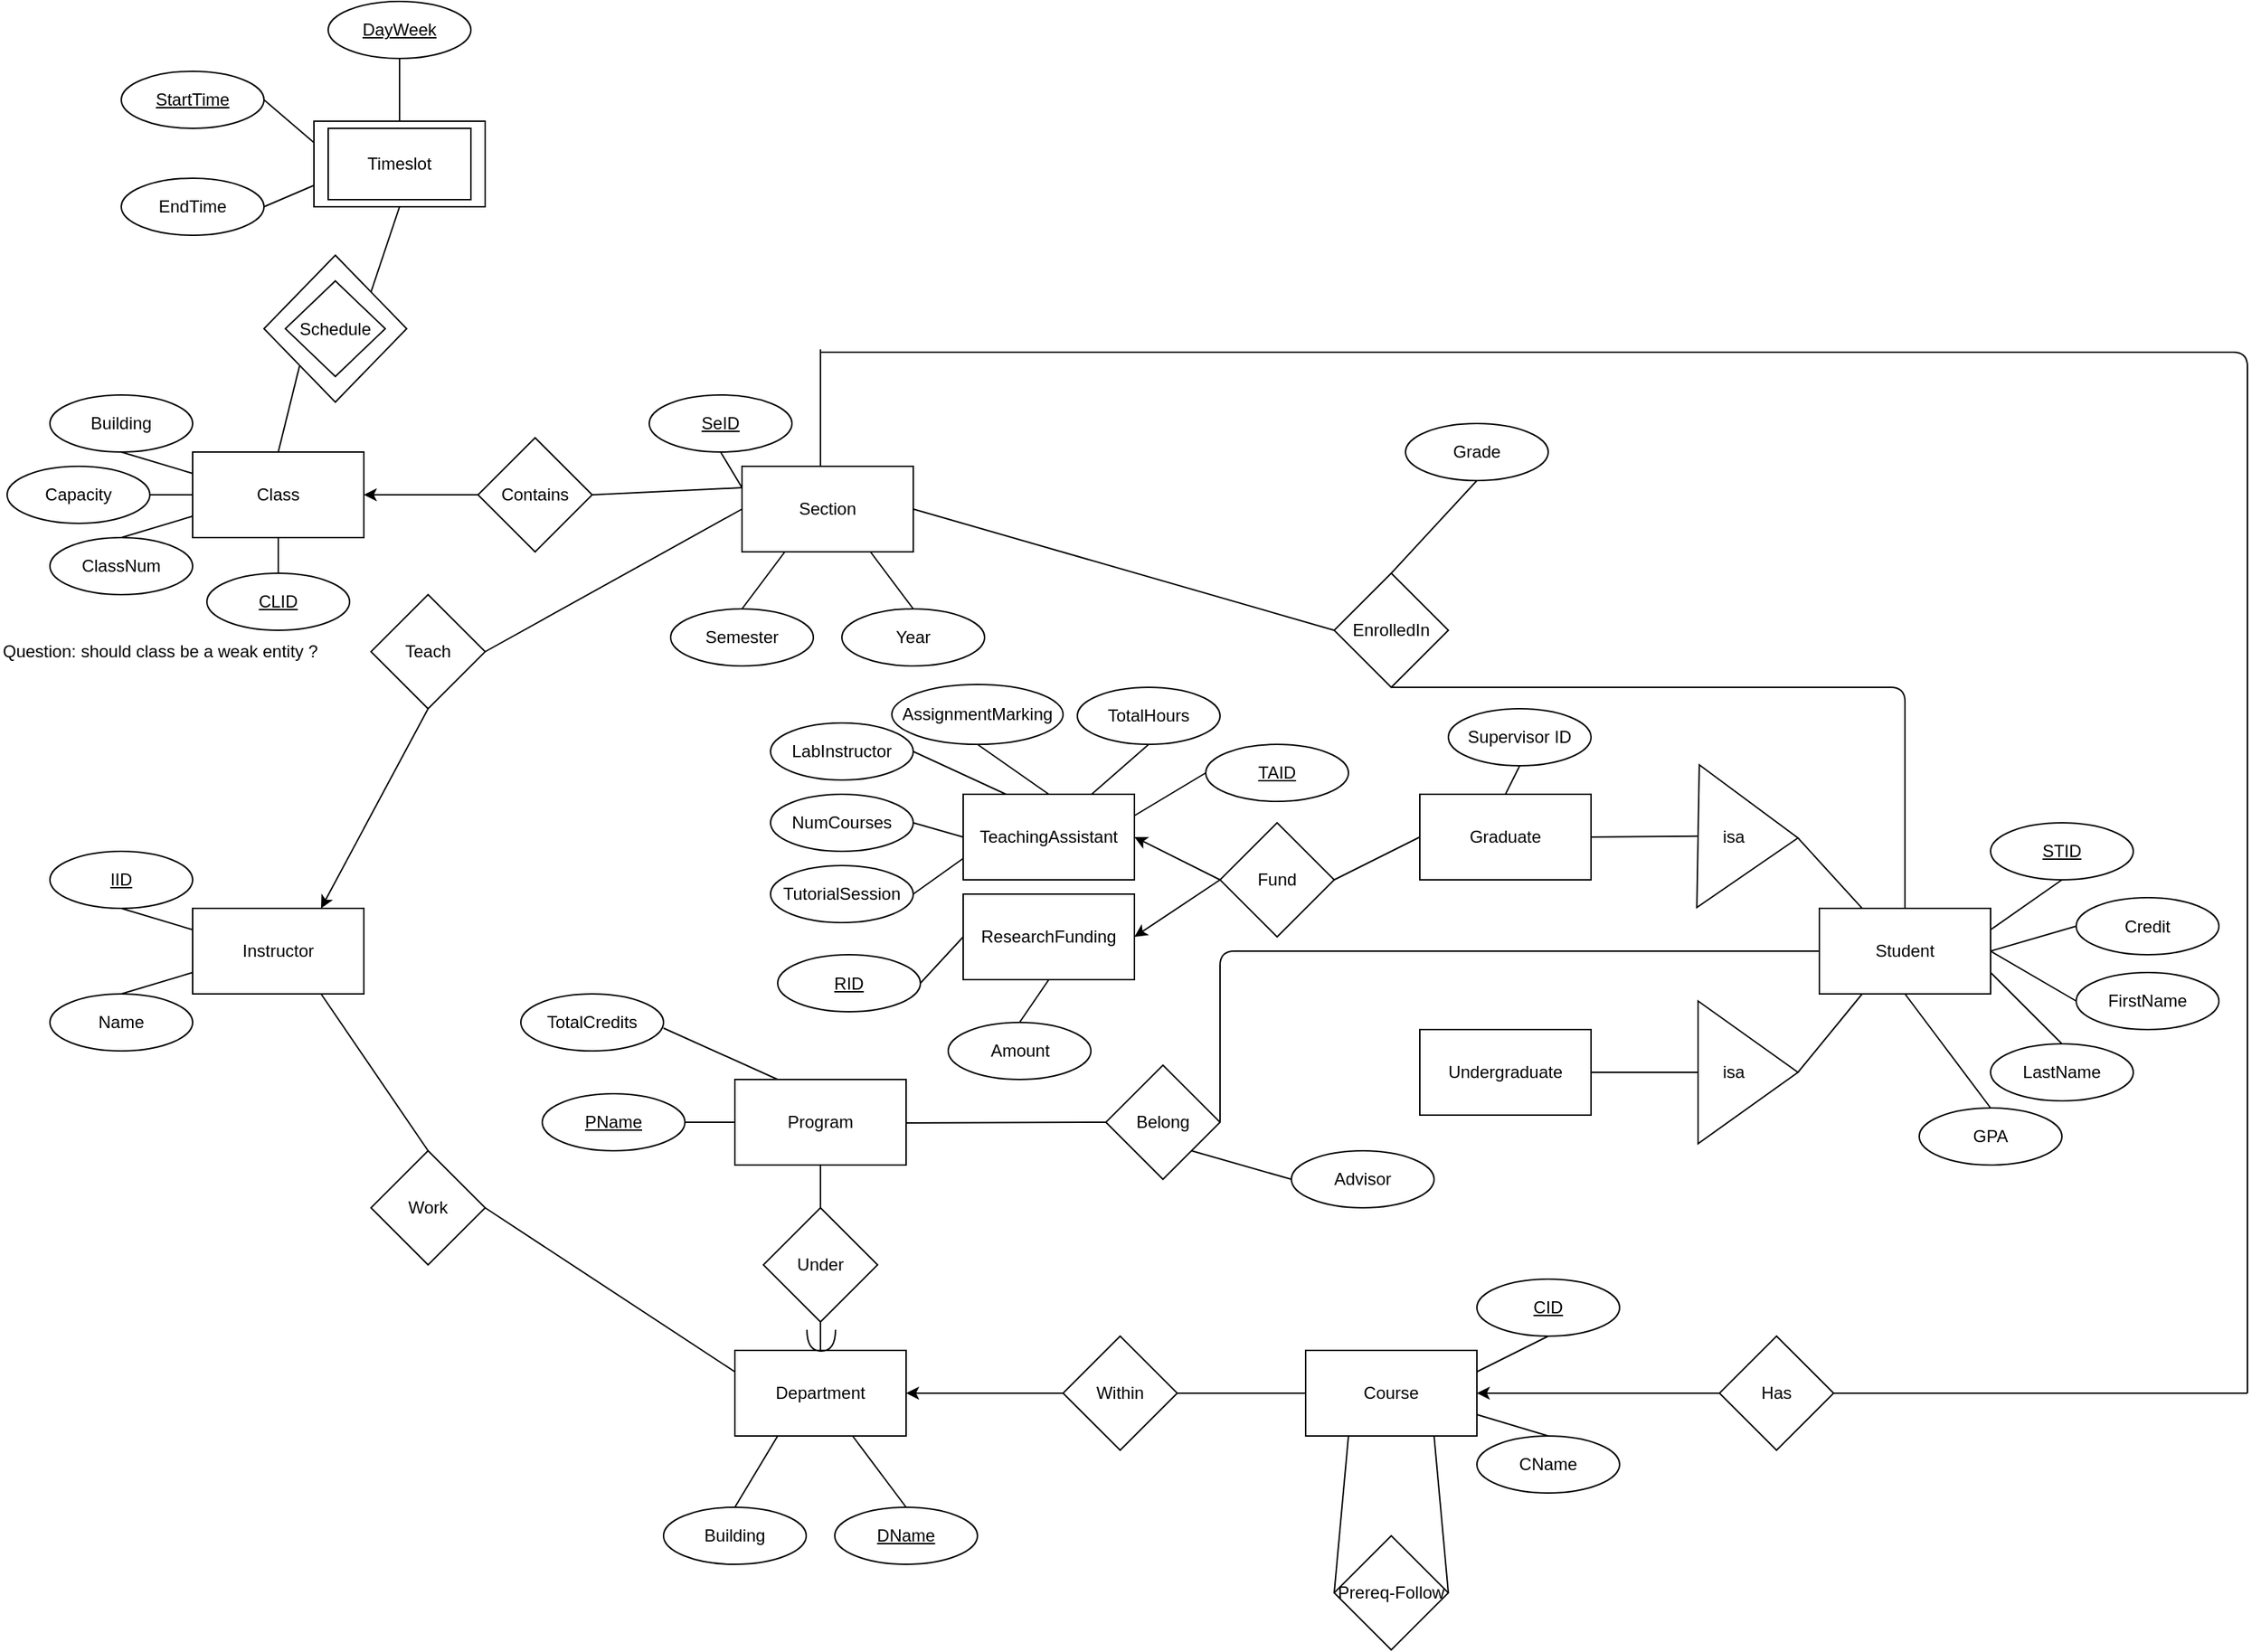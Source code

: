 <mxfile version="10.9.7"><diagram id="Ci8lck295P8BhW2Y8e-d" name="Page-1"><mxGraphModel dx="1250" dy="533" grid="1" gridSize="10" guides="1" tooltips="1" connect="1" arrows="1" fold="1" page="1" pageScale="1" pageWidth="850" pageHeight="1100" math="0" shadow="0"><root><mxCell id="0"/><mxCell id="1" parent="0"/><mxCell id="6sbklUbPNe8WFbWmHgQs-2" value="" style="endArrow=none;html=1;exitX=1;exitY=0.5;exitDx=0;exitDy=0;entryX=0;entryY=0.5;entryDx=0;entryDy=0;" parent="1" target="6sbklUbPNe8WFbWmHgQs-3" edge="1"><mxGeometry width="50" height="50" relative="1" as="geometry"><mxPoint x="699.941" y="1215.882" as="sourcePoint"/><mxPoint x="500" y="1216" as="targetPoint"/></mxGeometry></mxCell><mxCell id="6sbklUbPNe8WFbWmHgQs-3" value="Department" style="rounded=0;whiteSpace=wrap;html=1;" parent="1" vertex="1"><mxGeometry x="700" y="1186" width="120" height="60" as="geometry"/></mxCell><mxCell id="6sbklUbPNe8WFbWmHgQs-6" value="&lt;u&gt;DName&lt;/u&gt;" style="ellipse;whiteSpace=wrap;html=1;" parent="1" vertex="1"><mxGeometry x="770" y="1296" width="100" height="40" as="geometry"/></mxCell><mxCell id="6sbklUbPNe8WFbWmHgQs-7" value="" style="endArrow=none;html=1;entryX=0.5;entryY=0;entryDx=0;entryDy=0;" parent="1" source="6sbklUbPNe8WFbWmHgQs-3" target="6sbklUbPNe8WFbWmHgQs-6" edge="1"><mxGeometry width="50" height="50" relative="1" as="geometry"><mxPoint x="200" y="1316" as="sourcePoint"/><mxPoint x="250" y="1266" as="targetPoint"/></mxGeometry></mxCell><mxCell id="6sbklUbPNe8WFbWmHgQs-10" value="" style="endArrow=none;html=1;entryX=0.25;entryY=1;entryDx=0;entryDy=0;exitX=0.5;exitY=0;exitDx=0;exitDy=0;" parent="1" source="6sbklUbPNe8WFbWmHgQs-11" target="6sbklUbPNe8WFbWmHgQs-3" edge="1"><mxGeometry width="50" height="50" relative="1" as="geometry"><mxPoint x="650" y="1256" as="sourcePoint"/><mxPoint x="410" y="1276" as="targetPoint"/></mxGeometry></mxCell><mxCell id="6sbklUbPNe8WFbWmHgQs-11" value="Building" style="ellipse;whiteSpace=wrap;html=1;" parent="1" vertex="1"><mxGeometry x="650" y="1296" width="100" height="40" as="geometry"/></mxCell><mxCell id="6sbklUbPNe8WFbWmHgQs-12" style="edgeStyle=orthogonalEdgeStyle;rounded=0;orthogonalLoop=1;jettySize=auto;html=1;exitX=0;exitY=0.25;exitDx=0;exitDy=0;" parent="1" source="6sbklUbPNe8WFbWmHgQs-13" edge="1"><mxGeometry relative="1" as="geometry"><mxPoint x="1100" y="1201" as="targetPoint"/></mxGeometry></mxCell><mxCell id="6sbklUbPNe8WFbWmHgQs-13" value="Course" style="rounded=0;whiteSpace=wrap;html=1;" parent="1" vertex="1"><mxGeometry x="1100" y="1186" width="120" height="60" as="geometry"/></mxCell><mxCell id="6sbklUbPNe8WFbWmHgQs-14" value="CName" style="ellipse;whiteSpace=wrap;html=1;" parent="1" vertex="1"><mxGeometry x="1220" y="1246" width="100" height="40" as="geometry"/></mxCell><mxCell id="6sbklUbPNe8WFbWmHgQs-15" value="" style="endArrow=none;html=1;exitX=0.5;exitY=0;exitDx=0;exitDy=0;entryX=1;entryY=0.75;entryDx=0;entryDy=0;" parent="1" source="6sbklUbPNe8WFbWmHgQs-14" target="6sbklUbPNe8WFbWmHgQs-13" edge="1"><mxGeometry width="50" height="50" relative="1" as="geometry"><mxPoint x="957" y="1257" as="sourcePoint"/><mxPoint x="1000" y="1246" as="targetPoint"/></mxGeometry></mxCell><mxCell id="6sbklUbPNe8WFbWmHgQs-16" value="Within" style="rhombus;whiteSpace=wrap;html=1;" parent="1" vertex="1"><mxGeometry x="930" y="1176" width="80" height="80" as="geometry"/></mxCell><mxCell id="6sbklUbPNe8WFbWmHgQs-17" value="&lt;u&gt;CID&lt;/u&gt;" style="ellipse;whiteSpace=wrap;html=1;" parent="1" vertex="1"><mxGeometry x="1220" y="1136" width="100" height="40" as="geometry"/></mxCell><mxCell id="6sbklUbPNe8WFbWmHgQs-18" value="" style="endArrow=none;html=1;exitX=0.5;exitY=1;exitDx=0;exitDy=0;entryX=1;entryY=0.25;entryDx=0;entryDy=0;" parent="1" source="6sbklUbPNe8WFbWmHgQs-17" target="6sbklUbPNe8WFbWmHgQs-13" edge="1"><mxGeometry width="50" height="50" relative="1" as="geometry"><mxPoint x="1053" y="1166" as="sourcePoint"/><mxPoint x="1100" y="1156" as="targetPoint"/></mxGeometry></mxCell><mxCell id="6sbklUbPNe8WFbWmHgQs-19" value="" style="endArrow=classic;html=1;entryX=1;entryY=0.5;entryDx=0;entryDy=0;exitX=0;exitY=0.5;exitDx=0;exitDy=0;" parent="1" source="6sbklUbPNe8WFbWmHgQs-16" target="6sbklUbPNe8WFbWmHgQs-3" edge="1"><mxGeometry width="50" height="50" relative="1" as="geometry"><mxPoint x="370" y="1366" as="sourcePoint"/><mxPoint x="420" y="1316" as="targetPoint"/></mxGeometry></mxCell><mxCell id="6sbklUbPNe8WFbWmHgQs-20" value="" style="endArrow=none;html=1;entryX=1;entryY=0.5;entryDx=0;entryDy=0;exitX=0;exitY=0.5;exitDx=0;exitDy=0;" parent="1" source="6sbklUbPNe8WFbWmHgQs-13" target="6sbklUbPNe8WFbWmHgQs-16" edge="1"><mxGeometry width="50" height="50" relative="1" as="geometry"><mxPoint x="370" y="1366" as="sourcePoint"/><mxPoint x="420" y="1316" as="targetPoint"/></mxGeometry></mxCell><mxCell id="6sbklUbPNe8WFbWmHgQs-21" value="" style="endArrow=none;html=1;entryX=0;entryY=0.25;entryDx=0;entryDy=0;exitX=1;exitY=0.5;exitDx=0;exitDy=0;" parent="1" source="6sbklUbPNe8WFbWmHgQs-22" target="6sbklUbPNe8WFbWmHgQs-3" edge="1"><mxGeometry width="50" height="50" relative="1" as="geometry"><mxPoint x="640" y="1116" as="sourcePoint"/><mxPoint x="300" y="1356" as="targetPoint"/></mxGeometry></mxCell><mxCell id="6sbklUbPNe8WFbWmHgQs-22" value="Work" style="rhombus;whiteSpace=wrap;html=1;" parent="1" vertex="1"><mxGeometry x="445" y="1046" width="80" height="80" as="geometry"/></mxCell><mxCell id="6sbklUbPNe8WFbWmHgQs-23" value="" style="endArrow=none;html=1;exitX=0.5;exitY=0;exitDx=0;exitDy=0;entryX=0.75;entryY=1;entryDx=0;entryDy=0;" parent="1" source="6sbklUbPNe8WFbWmHgQs-22" target="6sbklUbPNe8WFbWmHgQs-24" edge="1"><mxGeometry width="50" height="50" relative="1" as="geometry"><mxPoint x="470" y="966" as="sourcePoint"/><mxPoint x="565" y="946" as="targetPoint"/></mxGeometry></mxCell><mxCell id="6sbklUbPNe8WFbWmHgQs-24" value="Instructor" style="rounded=0;whiteSpace=wrap;html=1;" parent="1" vertex="1"><mxGeometry x="320" y="876" width="120" height="60" as="geometry"/></mxCell><mxCell id="6sbklUbPNe8WFbWmHgQs-25" value="&lt;u&gt;IID&lt;/u&gt;" style="ellipse;whiteSpace=wrap;html=1;" parent="1" vertex="1"><mxGeometry x="220" y="836" width="100" height="40" as="geometry"/></mxCell><mxCell id="6sbklUbPNe8WFbWmHgQs-26" value="Name" style="ellipse;whiteSpace=wrap;html=1;" parent="1" vertex="1"><mxGeometry x="220" y="936" width="100" height="40" as="geometry"/></mxCell><mxCell id="6sbklUbPNe8WFbWmHgQs-27" value="" style="endArrow=none;html=1;entryX=0;entryY=0.75;entryDx=0;entryDy=0;exitX=0.5;exitY=0;exitDx=0;exitDy=0;" parent="1" source="6sbklUbPNe8WFbWmHgQs-26" target="6sbklUbPNe8WFbWmHgQs-24" edge="1"><mxGeometry width="50" height="50" relative="1" as="geometry"><mxPoint x="470" y="1036" as="sourcePoint"/><mxPoint x="520" y="986" as="targetPoint"/></mxGeometry></mxCell><mxCell id="6sbklUbPNe8WFbWmHgQs-28" value="" style="endArrow=none;html=1;entryX=0;entryY=0.25;entryDx=0;entryDy=0;exitX=0.5;exitY=1;exitDx=0;exitDy=0;" parent="1" source="6sbklUbPNe8WFbWmHgQs-25" target="6sbklUbPNe8WFbWmHgQs-24" edge="1"><mxGeometry width="50" height="50" relative="1" as="geometry"><mxPoint x="240" y="1406" as="sourcePoint"/><mxPoint x="290" y="1356" as="targetPoint"/></mxGeometry></mxCell><mxCell id="6sbklUbPNe8WFbWmHgQs-29" value="Student" style="rounded=0;whiteSpace=wrap;html=1;" parent="1" vertex="1"><mxGeometry x="1460" y="876" width="120" height="60" as="geometry"/></mxCell><mxCell id="6sbklUbPNe8WFbWmHgQs-30" value="" style="endArrow=none;html=1;entryX=0.5;entryY=0;entryDx=0;entryDy=0;" parent="1" target="6sbklUbPNe8WFbWmHgQs-3" edge="1"><mxGeometry width="50" height="50" relative="1" as="geometry"><mxPoint x="760" y="1086" as="sourcePoint"/><mxPoint x="320" y="1356" as="targetPoint"/></mxGeometry></mxCell><mxCell id="6sbklUbPNe8WFbWmHgQs-31" value="Program" style="rounded=0;whiteSpace=wrap;html=1;" parent="1" vertex="1"><mxGeometry x="700" y="996" width="120" height="60" as="geometry"/></mxCell><mxCell id="6sbklUbPNe8WFbWmHgQs-32" value="&lt;u&gt;STID&lt;/u&gt;" style="ellipse;whiteSpace=wrap;html=1;" parent="1" vertex="1"><mxGeometry x="1580" y="816" width="100" height="40" as="geometry"/></mxCell><mxCell id="6sbklUbPNe8WFbWmHgQs-33" value="FirstName" style="ellipse;whiteSpace=wrap;html=1;" parent="1" vertex="1"><mxGeometry x="1640" y="921" width="100" height="40" as="geometry"/></mxCell><mxCell id="6sbklUbPNe8WFbWmHgQs-34" value="LastName" style="ellipse;whiteSpace=wrap;html=1;" parent="1" vertex="1"><mxGeometry x="1580" y="971" width="100" height="40" as="geometry"/></mxCell><mxCell id="6sbklUbPNe8WFbWmHgQs-35" value="" style="endArrow=none;html=1;entryX=0.5;entryY=0;entryDx=0;entryDy=0;exitX=1;exitY=0.75;exitDx=0;exitDy=0;" parent="1" source="6sbklUbPNe8WFbWmHgQs-29" target="6sbklUbPNe8WFbWmHgQs-34" edge="1"><mxGeometry width="50" height="50" relative="1" as="geometry"><mxPoint x="220" y="1406" as="sourcePoint"/><mxPoint x="270" y="1356" as="targetPoint"/></mxGeometry></mxCell><mxCell id="6sbklUbPNe8WFbWmHgQs-36" value="" style="endArrow=none;html=1;entryX=0;entryY=0.5;entryDx=0;entryDy=0;exitX=1;exitY=0.5;exitDx=0;exitDy=0;" parent="1" source="6sbklUbPNe8WFbWmHgQs-29" target="6sbklUbPNe8WFbWmHgQs-33" edge="1"><mxGeometry width="50" height="50" relative="1" as="geometry"><mxPoint x="220" y="1406" as="sourcePoint"/><mxPoint x="270" y="1356" as="targetPoint"/></mxGeometry></mxCell><mxCell id="6sbklUbPNe8WFbWmHgQs-37" value="" style="endArrow=none;html=1;entryX=0.5;entryY=1;entryDx=0;entryDy=0;exitX=1;exitY=0.25;exitDx=0;exitDy=0;" parent="1" source="6sbklUbPNe8WFbWmHgQs-29" target="6sbklUbPNe8WFbWmHgQs-32" edge="1"><mxGeometry width="50" height="50" relative="1" as="geometry"><mxPoint x="220" y="1406" as="sourcePoint"/><mxPoint x="270" y="1356" as="targetPoint"/></mxGeometry></mxCell><mxCell id="6sbklUbPNe8WFbWmHgQs-38" value="Under" style="rhombus;whiteSpace=wrap;html=1;" parent="1" vertex="1"><mxGeometry x="720" y="1086" width="80" height="80" as="geometry"/></mxCell><mxCell id="6sbklUbPNe8WFbWmHgQs-39" value="" style="endArrow=none;html=1;entryX=0.5;entryY=1;entryDx=0;entryDy=0;exitX=0.5;exitY=0;exitDx=0;exitDy=0;" parent="1" source="6sbklUbPNe8WFbWmHgQs-38" target="6sbklUbPNe8WFbWmHgQs-31" edge="1"><mxGeometry width="50" height="50" relative="1" as="geometry"><mxPoint x="220" y="1406" as="sourcePoint"/><mxPoint x="270" y="1356" as="targetPoint"/></mxGeometry></mxCell><mxCell id="6sbklUbPNe8WFbWmHgQs-40" value="" style="endArrow=none;html=1;entryX=1;entryY=0.5;entryDx=0;entryDy=0;entryPerimeter=0;exitX=0;exitY=0.5;exitDx=0;exitDy=0;" parent="1" source="6sbklUbPNe8WFbWmHgQs-99" edge="1"><mxGeometry width="50" height="50" relative="1" as="geometry"><mxPoint x="860" y="1026" as="sourcePoint"/><mxPoint x="819.941" y="1026.471" as="targetPoint"/></mxGeometry></mxCell><mxCell id="6sbklUbPNe8WFbWmHgQs-41" value="" style="endArrow=none;html=1;entryX=1;entryY=0.5;entryDx=0;entryDy=0;exitX=0.5;exitY=1;exitDx=0;exitDy=0;exitPerimeter=0;" parent="1" source="6sbklUbPNe8WFbWmHgQs-90" target="6sbklUbPNe8WFbWmHgQs-96" edge="1"><mxGeometry width="50" height="50" relative="1" as="geometry"><mxPoint x="220" y="1406" as="sourcePoint"/><mxPoint x="1310" y="906" as="targetPoint"/></mxGeometry></mxCell><mxCell id="6sbklUbPNe8WFbWmHgQs-42" value="Section" style="rounded=0;whiteSpace=wrap;html=1;" parent="1" vertex="1"><mxGeometry x="705" y="566" width="120" height="60" as="geometry"/></mxCell><mxCell id="6sbklUbPNe8WFbWmHgQs-43" value="EnrolledIn" style="rhombus;whiteSpace=wrap;html=1;" parent="1" vertex="1"><mxGeometry x="1120" y="641" width="80" height="80" as="geometry"/></mxCell><mxCell id="6sbklUbPNe8WFbWmHgQs-44" value="Teach" style="rhombus;whiteSpace=wrap;html=1;" parent="1" vertex="1"><mxGeometry x="445" y="656" width="80" height="80" as="geometry"/></mxCell><mxCell id="6sbklUbPNe8WFbWmHgQs-45" value="" style="endArrow=none;html=1;entryX=0;entryY=0.5;entryDx=0;entryDy=0;exitX=1;exitY=0.5;exitDx=0;exitDy=0;" parent="1" source="6sbklUbPNe8WFbWmHgQs-44" target="6sbklUbPNe8WFbWmHgQs-42" edge="1"><mxGeometry width="50" height="50" relative="1" as="geometry"><mxPoint x="220" y="1406" as="sourcePoint"/><mxPoint x="270" y="1356" as="targetPoint"/></mxGeometry></mxCell><mxCell id="6sbklUbPNe8WFbWmHgQs-46" value="" style="endArrow=none;html=1;entryX=1;entryY=0.5;entryDx=0;entryDy=0;exitX=0;exitY=0.5;exitDx=0;exitDy=0;" parent="1" source="6sbklUbPNe8WFbWmHgQs-43" target="6sbklUbPNe8WFbWmHgQs-42" edge="1"><mxGeometry width="50" height="50" relative="1" as="geometry"><mxPoint x="220" y="1406" as="sourcePoint"/><mxPoint x="270" y="1356" as="targetPoint"/></mxGeometry></mxCell><mxCell id="6sbklUbPNe8WFbWmHgQs-47" value="" style="endArrow=none;html=1;entryX=0;entryY=0.25;entryDx=0;entryDy=0;exitX=1;exitY=0.5;exitDx=0;exitDy=0;" parent="1" source="6sbklUbPNe8WFbWmHgQs-56" target="6sbklUbPNe8WFbWmHgQs-42" edge="1"><mxGeometry width="50" height="50" relative="1" as="geometry"><mxPoint x="500" y="581" as="sourcePoint"/><mxPoint x="270" y="1356" as="targetPoint"/></mxGeometry></mxCell><mxCell id="6sbklUbPNe8WFbWmHgQs-48" value="Prereq-Follow" style="rhombus;whiteSpace=wrap;html=1;" parent="1" vertex="1"><mxGeometry x="1120" y="1316" width="80" height="80" as="geometry"/></mxCell><mxCell id="6sbklUbPNe8WFbWmHgQs-49" value="Semester" style="ellipse;whiteSpace=wrap;html=1;" parent="1" vertex="1"><mxGeometry x="655" y="666" width="100" height="40" as="geometry"/></mxCell><mxCell id="6sbklUbPNe8WFbWmHgQs-50" value="Year" style="ellipse;whiteSpace=wrap;html=1;" parent="1" vertex="1"><mxGeometry x="775" y="666" width="100" height="40" as="geometry"/></mxCell><mxCell id="6sbklUbPNe8WFbWmHgQs-51" value="" style="endArrow=none;html=1;entryX=0.25;entryY=1;entryDx=0;entryDy=0;exitX=0.5;exitY=0;exitDx=0;exitDy=0;" parent="1" source="6sbklUbPNe8WFbWmHgQs-49" target="6sbklUbPNe8WFbWmHgQs-42" edge="1"><mxGeometry width="50" height="50" relative="1" as="geometry"><mxPoint x="220" y="1466" as="sourcePoint"/><mxPoint x="690" y="758" as="targetPoint"/></mxGeometry></mxCell><mxCell id="6sbklUbPNe8WFbWmHgQs-52" value="" style="endArrow=none;html=1;entryX=0.75;entryY=1;entryDx=0;entryDy=0;exitX=0.5;exitY=0;exitDx=0;exitDy=0;" parent="1" source="6sbklUbPNe8WFbWmHgQs-50" target="6sbklUbPNe8WFbWmHgQs-42" edge="1"><mxGeometry width="50" height="50" relative="1" as="geometry"><mxPoint x="220" y="1466" as="sourcePoint"/><mxPoint x="270" y="1416" as="targetPoint"/></mxGeometry></mxCell><mxCell id="6sbklUbPNe8WFbWmHgQs-53" value="&lt;u&gt;SeID&lt;/u&gt;" style="ellipse;whiteSpace=wrap;html=1;" parent="1" vertex="1"><mxGeometry x="640" y="516" width="100" height="40" as="geometry"/></mxCell><mxCell id="6sbklUbPNe8WFbWmHgQs-54" value="" style="endArrow=none;html=1;entryX=0.5;entryY=1;entryDx=0;entryDy=0;exitX=0;exitY=0.25;exitDx=0;exitDy=0;" parent="1" source="6sbklUbPNe8WFbWmHgQs-42" target="6sbklUbPNe8WFbWmHgQs-53" edge="1"><mxGeometry width="50" height="50" relative="1" as="geometry"><mxPoint x="220" y="1466" as="sourcePoint"/><mxPoint x="270" y="1416" as="targetPoint"/></mxGeometry></mxCell><mxCell id="6sbklUbPNe8WFbWmHgQs-56" value="Contains" style="rhombus;whiteSpace=wrap;html=1;" parent="1" vertex="1"><mxGeometry x="520" y="546" width="80" height="80" as="geometry"/></mxCell><mxCell id="6sbklUbPNe8WFbWmHgQs-57" value="Class" style="rounded=0;whiteSpace=wrap;html=1;" parent="1" vertex="1"><mxGeometry x="320" y="556" width="120" height="60" as="geometry"/></mxCell><mxCell id="6sbklUbPNe8WFbWmHgQs-58" value="" style="rounded=0;whiteSpace=wrap;html=1;" parent="1" vertex="1"><mxGeometry x="405" y="324" width="120" height="60" as="geometry"/></mxCell><mxCell id="6sbklUbPNe8WFbWmHgQs-59" value="Building" style="ellipse;whiteSpace=wrap;html=1;" parent="1" vertex="1"><mxGeometry x="220" y="516" width="100" height="40" as="geometry"/></mxCell><mxCell id="6sbklUbPNe8WFbWmHgQs-60" value="ClassNum" style="ellipse;whiteSpace=wrap;html=1;" parent="1" vertex="1"><mxGeometry x="220" y="616" width="100" height="40" as="geometry"/></mxCell><mxCell id="6sbklUbPNe8WFbWmHgQs-61" value="" style="endArrow=none;html=1;entryX=0.5;entryY=1;entryDx=0;entryDy=0;exitX=0;exitY=0.25;exitDx=0;exitDy=0;" parent="1" source="6sbklUbPNe8WFbWmHgQs-57" target="6sbklUbPNe8WFbWmHgQs-59" edge="1"><mxGeometry width="50" height="50" relative="1" as="geometry"><mxPoint x="220" y="1466" as="sourcePoint"/><mxPoint x="270" y="1416" as="targetPoint"/></mxGeometry></mxCell><mxCell id="6sbklUbPNe8WFbWmHgQs-62" value="" style="endArrow=none;html=1;entryX=0;entryY=0.75;entryDx=0;entryDy=0;exitX=0.5;exitY=0;exitDx=0;exitDy=0;" parent="1" source="6sbklUbPNe8WFbWmHgQs-60" target="6sbklUbPNe8WFbWmHgQs-57" edge="1"><mxGeometry width="50" height="50" relative="1" as="geometry"><mxPoint x="220" y="1466" as="sourcePoint"/><mxPoint x="270" y="1416" as="targetPoint"/></mxGeometry></mxCell><mxCell id="6sbklUbPNe8WFbWmHgQs-63" value="&lt;u&gt;StartTime&lt;/u&gt;" style="ellipse;whiteSpace=wrap;html=1;" parent="1" vertex="1"><mxGeometry x="270" y="289" width="100" height="40" as="geometry"/></mxCell><mxCell id="6sbklUbPNe8WFbWmHgQs-64" value="EndTime" style="ellipse;whiteSpace=wrap;html=1;" parent="1" vertex="1"><mxGeometry x="270" y="364" width="100" height="40" as="geometry"/></mxCell><mxCell id="6sbklUbPNe8WFbWmHgQs-65" value="" style="endArrow=none;html=1;exitX=1;exitY=0.5;exitDx=0;exitDy=0;entryX=0;entryY=0.5;entryDx=0;entryDy=0;" parent="1" source="6sbklUbPNe8WFbWmHgQs-66" target="6sbklUbPNe8WFbWmHgQs-31" edge="1"><mxGeometry width="50" height="50" relative="1" as="geometry"><mxPoint x="650" y="921" as="sourcePoint"/><mxPoint x="730" y="956" as="targetPoint"/></mxGeometry></mxCell><mxCell id="6sbklUbPNe8WFbWmHgQs-66" value="&lt;u&gt;PName&lt;/u&gt;" style="ellipse;whiteSpace=wrap;html=1;" parent="1" vertex="1"><mxGeometry x="565" y="1006" width="100" height="40" as="geometry"/></mxCell><mxCell id="6sbklUbPNe8WFbWmHgQs-67" value="" style="endArrow=none;html=1;" parent="1" edge="1"><mxGeometry width="50" height="50" relative="1" as="geometry"><mxPoint x="1760" y="1216" as="sourcePoint"/><mxPoint x="760" y="486" as="targetPoint"/><Array as="points"><mxPoint x="1760" y="486"/></Array></mxGeometry></mxCell><mxCell id="6sbklUbPNe8WFbWmHgQs-68" value="" style="endArrow=classic;html=1;entryX=1;entryY=0.5;entryDx=0;entryDy=0;" parent="1" target="6sbklUbPNe8WFbWmHgQs-13" edge="1"><mxGeometry width="50" height="50" relative="1" as="geometry"><mxPoint x="1760" y="1216" as="sourcePoint"/><mxPoint x="430" y="1416" as="targetPoint"/></mxGeometry></mxCell><mxCell id="6sbklUbPNe8WFbWmHgQs-69" value="ResearchFunding" style="rounded=0;whiteSpace=wrap;html=1;" parent="1" vertex="1"><mxGeometry x="860" y="866" width="120" height="60" as="geometry"/></mxCell><mxCell id="6sbklUbPNe8WFbWmHgQs-70" value="TeachingAssistant" style="rounded=0;whiteSpace=wrap;html=1;" parent="1" vertex="1"><mxGeometry x="860" y="796" width="120" height="60" as="geometry"/></mxCell><mxCell id="6sbklUbPNe8WFbWmHgQs-71" value="" style="endArrow=classic;html=1;entryX=1;entryY=0.5;entryDx=0;entryDy=0;exitX=0;exitY=0.5;exitDx=0;exitDy=0;" parent="1" source="6sbklUbPNe8WFbWmHgQs-100" target="6sbklUbPNe8WFbWmHgQs-70" edge="1"><mxGeometry width="50" height="50" relative="1" as="geometry"><mxPoint x="1160" y="826" as="sourcePoint"/><mxPoint x="380" y="1416" as="targetPoint"/></mxGeometry></mxCell><mxCell id="6sbklUbPNe8WFbWmHgQs-72" value="" style="endArrow=classic;html=1;entryX=1;entryY=0.5;entryDx=0;entryDy=0;exitX=0;exitY=0.5;exitDx=0;exitDy=0;" parent="1" source="6sbklUbPNe8WFbWmHgQs-100" target="6sbklUbPNe8WFbWmHgQs-69" edge="1"><mxGeometry width="50" height="50" relative="1" as="geometry"><mxPoint x="1170" y="1036" as="sourcePoint"/><mxPoint x="380" y="1416" as="targetPoint"/></mxGeometry></mxCell><mxCell id="6sbklUbPNe8WFbWmHgQs-73" value="Supervisor ID" style="ellipse;whiteSpace=wrap;html=1;" parent="1" vertex="1"><mxGeometry x="1200" y="736" width="100" height="40" as="geometry"/></mxCell><mxCell id="6sbklUbPNe8WFbWmHgQs-74" value="" style="endArrow=none;html=1;entryX=0.5;entryY=1;entryDx=0;entryDy=0;exitX=0.5;exitY=0;exitDx=0;exitDy=0;" parent="1" source="6sbklUbPNe8WFbWmHgQs-29" target="6sbklUbPNe8WFbWmHgQs-43" edge="1"><mxGeometry width="50" height="50" relative="1" as="geometry"><mxPoint x="330" y="1466" as="sourcePoint"/><mxPoint x="380" y="1416" as="targetPoint"/><Array as="points"><mxPoint x="1520" y="721"/></Array></mxGeometry></mxCell><mxCell id="6sbklUbPNe8WFbWmHgQs-75" value="GPA" style="ellipse;whiteSpace=wrap;html=1;" parent="1" vertex="1"><mxGeometry x="1530" y="1016" width="100" height="40" as="geometry"/></mxCell><mxCell id="6sbklUbPNe8WFbWmHgQs-76" value="" style="endArrow=none;html=1;entryX=0.5;entryY=1;entryDx=0;entryDy=0;exitX=0.5;exitY=0;exitDx=0;exitDy=0;" parent="1" source="6sbklUbPNe8WFbWmHgQs-75" target="6sbklUbPNe8WFbWmHgQs-29" edge="1"><mxGeometry width="50" height="50" relative="1" as="geometry"><mxPoint x="330" y="1466" as="sourcePoint"/><mxPoint x="380" y="1416" as="targetPoint"/></mxGeometry></mxCell><mxCell id="6sbklUbPNe8WFbWmHgQs-77" value="" style="endArrow=none;html=1;entryX=0.5;entryY=1;entryDx=0;entryDy=0;exitX=0.5;exitY=0;exitDx=0;exitDy=0;" parent="1" source="6sbklUbPNe8WFbWmHgQs-96" target="6sbklUbPNe8WFbWmHgQs-73" edge="1"><mxGeometry width="50" height="50" relative="1" as="geometry"><mxPoint x="330" y="1466" as="sourcePoint"/><mxPoint x="380" y="1416" as="targetPoint"/></mxGeometry></mxCell><mxCell id="6sbklUbPNe8WFbWmHgQs-78" value="TutorialSession" style="ellipse;whiteSpace=wrap;html=1;" parent="1" vertex="1"><mxGeometry x="725" y="846" width="100" height="40" as="geometry"/></mxCell><mxCell id="6sbklUbPNe8WFbWmHgQs-79" value="LabInstructor" style="ellipse;whiteSpace=wrap;html=1;" parent="1" vertex="1"><mxGeometry x="725" y="746" width="100" height="40" as="geometry"/></mxCell><mxCell id="6sbklUbPNe8WFbWmHgQs-80" value="AssignmentMarking" style="ellipse;whiteSpace=wrap;html=1;" parent="1" vertex="1"><mxGeometry x="810" y="719" width="120" height="42" as="geometry"/></mxCell><mxCell id="6sbklUbPNe8WFbWmHgQs-81" value="TotalHours" style="ellipse;whiteSpace=wrap;html=1;" parent="1" vertex="1"><mxGeometry x="940" y="721" width="100" height="40" as="geometry"/></mxCell><mxCell id="6sbklUbPNe8WFbWmHgQs-82" value="NumCourses" style="ellipse;whiteSpace=wrap;html=1;" parent="1" vertex="1"><mxGeometry x="725" y="796" width="100" height="40" as="geometry"/></mxCell><mxCell id="6sbklUbPNe8WFbWmHgQs-83" value="Capacity" style="ellipse;whiteSpace=wrap;html=1;" parent="1" vertex="1"><mxGeometry x="190" y="566" width="100" height="40" as="geometry"/></mxCell><mxCell id="6sbklUbPNe8WFbWmHgQs-84" value="" style="endArrow=none;html=1;entryX=0;entryY=0.5;entryDx=0;entryDy=0;exitX=1;exitY=0.5;exitDx=0;exitDy=0;" parent="1" source="6sbklUbPNe8WFbWmHgQs-83" target="6sbklUbPNe8WFbWmHgQs-57" edge="1"><mxGeometry width="50" height="50" relative="1" as="geometry"><mxPoint x="190" y="1466" as="sourcePoint"/><mxPoint x="240" y="1416" as="targetPoint"/></mxGeometry></mxCell><mxCell id="6sbklUbPNe8WFbWmHgQs-85" value="" style="endArrow=none;html=1;entryX=1;entryY=0.5;entryDx=0;entryDy=0;exitX=0;exitY=0.75;exitDx=0;exitDy=0;" parent="1" source="6sbklUbPNe8WFbWmHgQs-70" target="6sbklUbPNe8WFbWmHgQs-78" edge="1"><mxGeometry width="50" height="50" relative="1" as="geometry"><mxPoint x="200" y="1466" as="sourcePoint"/><mxPoint x="250" y="1416" as="targetPoint"/></mxGeometry></mxCell><mxCell id="6sbklUbPNe8WFbWmHgQs-86" value="" style="endArrow=none;html=1;entryX=1;entryY=0.5;entryDx=0;entryDy=0;exitX=0;exitY=0.5;exitDx=0;exitDy=0;" parent="1" source="6sbklUbPNe8WFbWmHgQs-70" target="6sbklUbPNe8WFbWmHgQs-82" edge="1"><mxGeometry width="50" height="50" relative="1" as="geometry"><mxPoint x="200" y="1466" as="sourcePoint"/><mxPoint x="250" y="1416" as="targetPoint"/></mxGeometry></mxCell><mxCell id="6sbklUbPNe8WFbWmHgQs-87" value="" style="endArrow=none;html=1;exitX=1;exitY=0.5;exitDx=0;exitDy=0;" parent="1" source="6sbklUbPNe8WFbWmHgQs-79" edge="1"><mxGeometry width="50" height="50" relative="1" as="geometry"><mxPoint x="200" y="1466" as="sourcePoint"/><mxPoint x="890" y="796" as="targetPoint"/></mxGeometry></mxCell><mxCell id="6sbklUbPNe8WFbWmHgQs-88" value="" style="endArrow=none;html=1;entryX=0.5;entryY=1;entryDx=0;entryDy=0;exitX=0.5;exitY=0;exitDx=0;exitDy=0;" parent="1" source="6sbklUbPNe8WFbWmHgQs-70" target="6sbklUbPNe8WFbWmHgQs-80" edge="1"><mxGeometry width="50" height="50" relative="1" as="geometry"><mxPoint x="200" y="1466" as="sourcePoint"/><mxPoint x="250" y="1416" as="targetPoint"/></mxGeometry></mxCell><mxCell id="6sbklUbPNe8WFbWmHgQs-89" value="" style="endArrow=none;html=1;entryX=0.5;entryY=1;entryDx=0;entryDy=0;exitX=0.75;exitY=0;exitDx=0;exitDy=0;" parent="1" source="6sbklUbPNe8WFbWmHgQs-70" target="6sbklUbPNe8WFbWmHgQs-81" edge="1"><mxGeometry width="50" height="50" relative="1" as="geometry"><mxPoint x="200" y="1466" as="sourcePoint"/><mxPoint x="250" y="1416" as="targetPoint"/></mxGeometry></mxCell><mxCell id="6sbklUbPNe8WFbWmHgQs-90" value="" style="verticalLabelPosition=bottom;verticalAlign=top;html=1;shape=mxgraph.basic.acute_triangle;dx=0.5;rotation=91;" parent="1" vertex="1"><mxGeometry x="1360" y="791" width="100" height="70" as="geometry"/></mxCell><mxCell id="6sbklUbPNe8WFbWmHgQs-91" value="" style="verticalLabelPosition=bottom;verticalAlign=top;html=1;shape=mxgraph.basic.acute_triangle;dx=0.5;rotation=90;" parent="1" vertex="1"><mxGeometry x="1360" y="956" width="100" height="70" as="geometry"/></mxCell><mxCell id="6sbklUbPNe8WFbWmHgQs-92" value="isa" style="text;html=1;strokeColor=none;fillColor=none;align=center;verticalAlign=middle;whiteSpace=wrap;rounded=0;" parent="1" vertex="1"><mxGeometry x="1380" y="816" width="40" height="20" as="geometry"/></mxCell><mxCell id="6sbklUbPNe8WFbWmHgQs-93" value="isa" style="text;html=1;strokeColor=none;fillColor=none;align=center;verticalAlign=middle;whiteSpace=wrap;rounded=0;" parent="1" vertex="1"><mxGeometry x="1380" y="981" width="40" height="20" as="geometry"/></mxCell><mxCell id="6sbklUbPNe8WFbWmHgQs-94" value="" style="endArrow=none;html=1;entryX=0;entryY=0;entryDx=50;entryDy=0;entryPerimeter=0;exitX=0.25;exitY=1;exitDx=0;exitDy=0;" parent="1" source="6sbklUbPNe8WFbWmHgQs-29" target="6sbklUbPNe8WFbWmHgQs-91" edge="1"><mxGeometry width="50" height="50" relative="1" as="geometry"><mxPoint x="640" y="1466" as="sourcePoint"/><mxPoint x="690" y="1416" as="targetPoint"/></mxGeometry></mxCell><mxCell id="6sbklUbPNe8WFbWmHgQs-95" value="" style="endArrow=none;html=1;entryX=0.25;entryY=0;entryDx=0;entryDy=0;exitX=0;exitY=0;exitDx=50;exitDy=0;exitPerimeter=0;" parent="1" source="6sbklUbPNe8WFbWmHgQs-90" target="6sbklUbPNe8WFbWmHgQs-29" edge="1"><mxGeometry width="50" height="50" relative="1" as="geometry"><mxPoint x="640" y="1466" as="sourcePoint"/><mxPoint x="690" y="1416" as="targetPoint"/></mxGeometry></mxCell><mxCell id="6sbklUbPNe8WFbWmHgQs-96" value="Graduate" style="rounded=0;whiteSpace=wrap;html=1;" parent="1" vertex="1"><mxGeometry x="1180" y="796" width="120" height="60" as="geometry"/></mxCell><mxCell id="6sbklUbPNe8WFbWmHgQs-97" value="Undergraduate" style="rounded=0;whiteSpace=wrap;html=1;" parent="1" vertex="1"><mxGeometry x="1180" y="961" width="120" height="60" as="geometry"/></mxCell><mxCell id="6sbklUbPNe8WFbWmHgQs-98" value="" style="endArrow=none;html=1;entryX=0.5;entryY=1;entryDx=0;entryDy=0;entryPerimeter=0;exitX=1;exitY=0.5;exitDx=0;exitDy=0;" parent="1" source="6sbklUbPNe8WFbWmHgQs-97" target="6sbklUbPNe8WFbWmHgQs-91" edge="1"><mxGeometry width="50" height="50" relative="1" as="geometry"><mxPoint x="420" y="1466" as="sourcePoint"/><mxPoint x="470" y="1416" as="targetPoint"/></mxGeometry></mxCell><mxCell id="6sbklUbPNe8WFbWmHgQs-99" value="Belong" style="rhombus;whiteSpace=wrap;html=1;" parent="1" vertex="1"><mxGeometry x="960" y="986" width="80" height="80" as="geometry"/></mxCell><mxCell id="6sbklUbPNe8WFbWmHgQs-100" value="Fund" style="rhombus;whiteSpace=wrap;html=1;" parent="1" vertex="1"><mxGeometry x="1040" y="816" width="80" height="80" as="geometry"/></mxCell><mxCell id="6sbklUbPNe8WFbWmHgQs-101" value="" style="endArrow=none;html=1;entryX=0;entryY=0.5;entryDx=0;entryDy=0;exitX=1;exitY=0.5;exitDx=0;exitDy=0;" parent="1" source="6sbklUbPNe8WFbWmHgQs-100" target="6sbklUbPNe8WFbWmHgQs-96" edge="1"><mxGeometry width="50" height="50" relative="1" as="geometry"><mxPoint x="510" y="1466" as="sourcePoint"/><mxPoint x="560" y="1416" as="targetPoint"/></mxGeometry></mxCell><mxCell id="6sbklUbPNe8WFbWmHgQs-102" value="" style="endArrow=none;html=1;entryX=1;entryY=0.5;entryDx=0;entryDy=0;exitX=0;exitY=0.5;exitDx=0;exitDy=0;" parent="1" source="6sbklUbPNe8WFbWmHgQs-29" target="6sbklUbPNe8WFbWmHgQs-99" edge="1"><mxGeometry width="50" height="50" relative="1" as="geometry"><mxPoint x="510" y="1466" as="sourcePoint"/><mxPoint x="560" y="1416" as="targetPoint"/><Array as="points"><mxPoint x="1040" y="906"/></Array></mxGeometry></mxCell><mxCell id="6sbklUbPNe8WFbWmHgQs-103" value="Credit" style="ellipse;whiteSpace=wrap;html=1;" parent="1" vertex="1"><mxGeometry x="1640" y="868.5" width="100" height="40" as="geometry"/></mxCell><mxCell id="6sbklUbPNe8WFbWmHgQs-104" value="" style="endArrow=none;html=1;entryX=0;entryY=0.5;entryDx=0;entryDy=0;exitX=1;exitY=0.5;exitDx=0;exitDy=0;" parent="1" source="6sbklUbPNe8WFbWmHgQs-29" target="6sbklUbPNe8WFbWmHgQs-103" edge="1"><mxGeometry width="50" height="50" relative="1" as="geometry"><mxPoint x="870" y="1466" as="sourcePoint"/><mxPoint x="920" y="1416" as="targetPoint"/></mxGeometry></mxCell><mxCell id="6sbklUbPNe8WFbWmHgQs-105" value="" style="endArrow=none;html=1;" parent="1" edge="1"><mxGeometry width="50" height="50" relative="1" as="geometry"><mxPoint x="760" y="566" as="sourcePoint"/><mxPoint x="760" y="484" as="targetPoint"/></mxGeometry></mxCell><mxCell id="6sbklUbPNe8WFbWmHgQs-106" value="Has" style="rhombus;whiteSpace=wrap;html=1;" parent="1" vertex="1"><mxGeometry x="1390" y="1176" width="80" height="80" as="geometry"/></mxCell><mxCell id="6sbklUbPNe8WFbWmHgQs-107" value="Timeslot" style="rounded=0;whiteSpace=wrap;html=1;" parent="1" vertex="1"><mxGeometry x="415" y="329" width="100" height="50" as="geometry"/></mxCell><mxCell id="6sbklUbPNe8WFbWmHgQs-108" value="&lt;u&gt;RID&lt;br&gt;&lt;/u&gt;" style="ellipse;whiteSpace=wrap;html=1;" parent="1" vertex="1"><mxGeometry x="730" y="908.5" width="100" height="40" as="geometry"/></mxCell><mxCell id="6sbklUbPNe8WFbWmHgQs-109" value="" style="endArrow=none;html=1;entryX=0;entryY=0.5;entryDx=0;entryDy=0;exitX=1;exitY=0.5;exitDx=0;exitDy=0;" parent="1" source="6sbklUbPNe8WFbWmHgQs-108" target="6sbklUbPNe8WFbWmHgQs-69" edge="1"><mxGeometry width="50" height="50" relative="1" as="geometry"><mxPoint x="190" y="1466" as="sourcePoint"/><mxPoint x="240" y="1416" as="targetPoint"/></mxGeometry></mxCell><mxCell id="6sbklUbPNe8WFbWmHgQs-110" value="&lt;u&gt;TAID&lt;br&gt;&lt;/u&gt;" style="ellipse;whiteSpace=wrap;html=1;" parent="1" vertex="1"><mxGeometry x="1030" y="761" width="100" height="40" as="geometry"/></mxCell><mxCell id="6sbklUbPNe8WFbWmHgQs-111" value="" style="endArrow=none;html=1;entryX=0;entryY=0.5;entryDx=0;entryDy=0;exitX=1;exitY=0.25;exitDx=0;exitDy=0;" parent="1" source="6sbklUbPNe8WFbWmHgQs-70" target="6sbklUbPNe8WFbWmHgQs-110" edge="1"><mxGeometry width="50" height="50" relative="1" as="geometry"><mxPoint x="190" y="1466" as="sourcePoint"/><mxPoint x="240" y="1416" as="targetPoint"/></mxGeometry></mxCell><mxCell id="6sbklUbPNe8WFbWmHgQs-112" value="" style="endArrow=none;html=1;entryX=0.25;entryY=1;entryDx=0;entryDy=0;exitX=0;exitY=0.5;exitDx=0;exitDy=0;" parent="1" source="6sbklUbPNe8WFbWmHgQs-48" target="6sbklUbPNe8WFbWmHgQs-13" edge="1"><mxGeometry width="50" height="50" relative="1" as="geometry"><mxPoint x="190" y="1466" as="sourcePoint"/><mxPoint x="240" y="1416" as="targetPoint"/></mxGeometry></mxCell><mxCell id="6sbklUbPNe8WFbWmHgQs-113" value="" style="endArrow=none;html=1;entryX=0.75;entryY=1;entryDx=0;entryDy=0;exitX=1;exitY=0.5;exitDx=0;exitDy=0;" parent="1" source="6sbklUbPNe8WFbWmHgQs-48" target="6sbklUbPNe8WFbWmHgQs-13" edge="1"><mxGeometry width="50" height="50" relative="1" as="geometry"><mxPoint x="190" y="1466" as="sourcePoint"/><mxPoint x="240" y="1416" as="targetPoint"/></mxGeometry></mxCell><mxCell id="6sbklUbPNe8WFbWmHgQs-117" value="&lt;u&gt;CLID&lt;/u&gt;" style="ellipse;whiteSpace=wrap;html=1;" parent="1" vertex="1"><mxGeometry x="330" y="641" width="100" height="40" as="geometry"/></mxCell><mxCell id="6sbklUbPNe8WFbWmHgQs-118" value="" style="endArrow=none;html=1;entryX=0.5;entryY=1;entryDx=0;entryDy=0;exitX=0.5;exitY=0;exitDx=0;exitDy=0;" parent="1" source="6sbklUbPNe8WFbWmHgQs-117" target="6sbklUbPNe8WFbWmHgQs-57" edge="1"><mxGeometry width="50" height="50" relative="1" as="geometry"><mxPoint x="190" y="1466" as="sourcePoint"/><mxPoint x="240" y="1416" as="targetPoint"/></mxGeometry></mxCell><mxCell id="6sbklUbPNe8WFbWmHgQs-119" value="" style="shape=requiredInterface;html=1;verticalLabelPosition=bottom;rotation=90;" parent="1" vertex="1"><mxGeometry x="753" y="1169" width="15" height="20" as="geometry"/></mxCell><mxCell id="6sbklUbPNe8WFbWmHgQs-126" value="" style="endArrow=none;html=1;entryX=0.25;entryY=0;entryDx=0;entryDy=0;" parent="1" target="6sbklUbPNe8WFbWmHgQs-31" edge="1"><mxGeometry width="50" height="50" relative="1" as="geometry"><mxPoint x="650" y="960" as="sourcePoint"/><mxPoint x="160" y="1420" as="targetPoint"/></mxGeometry></mxCell><mxCell id="6sbklUbPNe8WFbWmHgQs-127" value="TotalCredits" style="ellipse;whiteSpace=wrap;html=1;" parent="1" vertex="1"><mxGeometry x="550" y="936" width="100" height="40" as="geometry"/></mxCell><mxCell id="6sbklUbPNe8WFbWmHgQs-130" value="" style="endArrow=classic;html=1;entryX=1;entryY=0.5;entryDx=0;entryDy=0;exitX=0;exitY=0.5;exitDx=0;exitDy=0;" parent="1" source="6sbklUbPNe8WFbWmHgQs-56" target="6sbklUbPNe8WFbWmHgQs-57" edge="1"><mxGeometry width="50" height="50" relative="1" as="geometry"><mxPoint x="180" y="1470" as="sourcePoint"/><mxPoint x="230" y="1420" as="targetPoint"/></mxGeometry></mxCell><mxCell id="6sbklUbPNe8WFbWmHgQs-131" value="" style="endArrow=none;html=1;entryX=1;entryY=0.5;entryDx=0;entryDy=0;exitX=0;exitY=0.25;exitDx=0;exitDy=0;" parent="1" source="6sbklUbPNe8WFbWmHgQs-58" target="6sbklUbPNe8WFbWmHgQs-63" edge="1"><mxGeometry width="50" height="50" relative="1" as="geometry"><mxPoint x="15" y="1350" as="sourcePoint"/><mxPoint x="65" y="1300" as="targetPoint"/></mxGeometry></mxCell><mxCell id="6sbklUbPNe8WFbWmHgQs-132" value="" style="endArrow=none;html=1;entryX=0;entryY=0.75;entryDx=0;entryDy=0;exitX=1;exitY=0.5;exitDx=0;exitDy=0;" parent="1" source="6sbklUbPNe8WFbWmHgQs-64" target="6sbklUbPNe8WFbWmHgQs-58" edge="1"><mxGeometry width="50" height="50" relative="1" as="geometry"><mxPoint x="15" y="1350" as="sourcePoint"/><mxPoint x="65" y="1300" as="targetPoint"/></mxGeometry></mxCell><mxCell id="6sbklUbPNe8WFbWmHgQs-134" value="&lt;u&gt;DayWeek&lt;/u&gt;" style="ellipse;whiteSpace=wrap;html=1;" parent="1" vertex="1"><mxGeometry x="415" y="240" width="100" height="40" as="geometry"/></mxCell><mxCell id="6sbklUbPNe8WFbWmHgQs-135" value="" style="endArrow=classic;html=1;entryX=0.75;entryY=0;entryDx=0;entryDy=0;exitX=0.5;exitY=1;exitDx=0;exitDy=0;" parent="1" source="6sbklUbPNe8WFbWmHgQs-44" target="6sbklUbPNe8WFbWmHgQs-24" edge="1"><mxGeometry width="50" height="50" relative="1" as="geometry"><mxPoint x="230" y="1470" as="sourcePoint"/><mxPoint x="280" y="1420" as="targetPoint"/></mxGeometry></mxCell><mxCell id="6sbklUbPNe8WFbWmHgQs-136" value="" style="endArrow=none;html=1;entryX=1;entryY=1;entryDx=0;entryDy=0;exitX=0;exitY=0.5;exitDx=0;exitDy=0;" parent="1" source="6sbklUbPNe8WFbWmHgQs-137" target="6sbklUbPNe8WFbWmHgQs-99" edge="1"><mxGeometry width="50" height="50" relative="1" as="geometry"><mxPoint x="1090" y="1060" as="sourcePoint"/><mxPoint x="280" y="1420" as="targetPoint"/></mxGeometry></mxCell><mxCell id="6sbklUbPNe8WFbWmHgQs-137" value="Advisor" style="ellipse;whiteSpace=wrap;html=1;" parent="1" vertex="1"><mxGeometry x="1090" y="1046" width="100" height="40" as="geometry"/></mxCell><mxCell id="6sbklUbPNe8WFbWmHgQs-138" value="" style="endArrow=none;html=1;entryX=0.5;entryY=1;entryDx=0;entryDy=0;exitX=0.5;exitY=0;exitDx=0;exitDy=0;" parent="1" source="6sbklUbPNe8WFbWmHgQs-58" target="6sbklUbPNe8WFbWmHgQs-134" edge="1"><mxGeometry width="50" height="50" relative="1" as="geometry"><mxPoint x="135" y="1350" as="sourcePoint"/><mxPoint x="185" y="1300" as="targetPoint"/></mxGeometry></mxCell><mxCell id="NoXWsh5A37Naqa3T-ui_-1" value="Amount" style="ellipse;whiteSpace=wrap;html=1;" parent="1" vertex="1"><mxGeometry x="849.5" y="956" width="100" height="40" as="geometry"/></mxCell><mxCell id="NoXWsh5A37Naqa3T-ui_-3" value="" style="endArrow=none;html=1;entryX=0.5;entryY=1;entryDx=0;entryDy=0;exitX=0.5;exitY=0;exitDx=0;exitDy=0;" parent="1" source="NoXWsh5A37Naqa3T-ui_-1" target="6sbklUbPNe8WFbWmHgQs-69" edge="1"><mxGeometry width="50" height="50" relative="1" as="geometry"><mxPoint x="510" y="1330" as="sourcePoint"/><mxPoint x="560" y="1280" as="targetPoint"/></mxGeometry></mxCell><mxCell id="NoXWsh5A37Naqa3T-ui_-4" value="Grade" style="ellipse;whiteSpace=wrap;html=1;" parent="1" vertex="1"><mxGeometry x="1170" y="536" width="100" height="40" as="geometry"/></mxCell><mxCell id="NoXWsh5A37Naqa3T-ui_-6" value="" style="endArrow=none;html=1;entryX=0.5;entryY=1;entryDx=0;entryDy=0;exitX=0.5;exitY=0;exitDx=0;exitDy=0;" parent="1" source="6sbklUbPNe8WFbWmHgQs-43" target="NoXWsh5A37Naqa3T-ui_-4" edge="1"><mxGeometry width="50" height="50" relative="1" as="geometry"><mxPoint x="680" y="1470" as="sourcePoint"/><mxPoint x="730" y="1420" as="targetPoint"/></mxGeometry></mxCell><mxCell id="NoXWsh5A37Naqa3T-ui_-8" value="Question: should class be a weak entity ?" style="text;html=1;resizable=0;points=[];autosize=1;align=left;verticalAlign=top;spacingTop=-4;" parent="1" vertex="1"><mxGeometry x="185" y="686" width="240" height="20" as="geometry"/></mxCell><mxCell id="NoXWsh5A37Naqa3T-ui_-10" value="" style="rhombus;whiteSpace=wrap;html=1;" parent="1" vertex="1"><mxGeometry x="370" y="418" width="100" height="103" as="geometry"/></mxCell><mxCell id="NoXWsh5A37Naqa3T-ui_-13" value="Schedule" style="rhombus;whiteSpace=wrap;html=1;" parent="1" vertex="1"><mxGeometry x="385" y="436" width="70" height="67" as="geometry"/></mxCell><mxCell id="NoXWsh5A37Naqa3T-ui_-14" value="" style="endArrow=none;html=1;entryX=0.5;entryY=1;entryDx=0;entryDy=0;exitX=1;exitY=0;exitDx=0;exitDy=0;" parent="1" source="NoXWsh5A37Naqa3T-ui_-10" target="6sbklUbPNe8WFbWmHgQs-58" edge="1"><mxGeometry width="50" height="50" relative="1" as="geometry"><mxPoint x="190" y="1510" as="sourcePoint"/><mxPoint x="240" y="1460" as="targetPoint"/></mxGeometry></mxCell><mxCell id="NoXWsh5A37Naqa3T-ui_-15" value="" style="endArrow=none;html=1;entryX=0;entryY=1;entryDx=0;entryDy=0;exitX=0.5;exitY=0;exitDx=0;exitDy=0;" parent="1" source="6sbklUbPNe8WFbWmHgQs-57" target="NoXWsh5A37Naqa3T-ui_-10" edge="1"><mxGeometry width="50" height="50" relative="1" as="geometry"><mxPoint x="380" y="545.733" as="sourcePoint"/><mxPoint x="240" y="1460" as="targetPoint"/></mxGeometry></mxCell></root></mxGraphModel></diagram></mxfile>